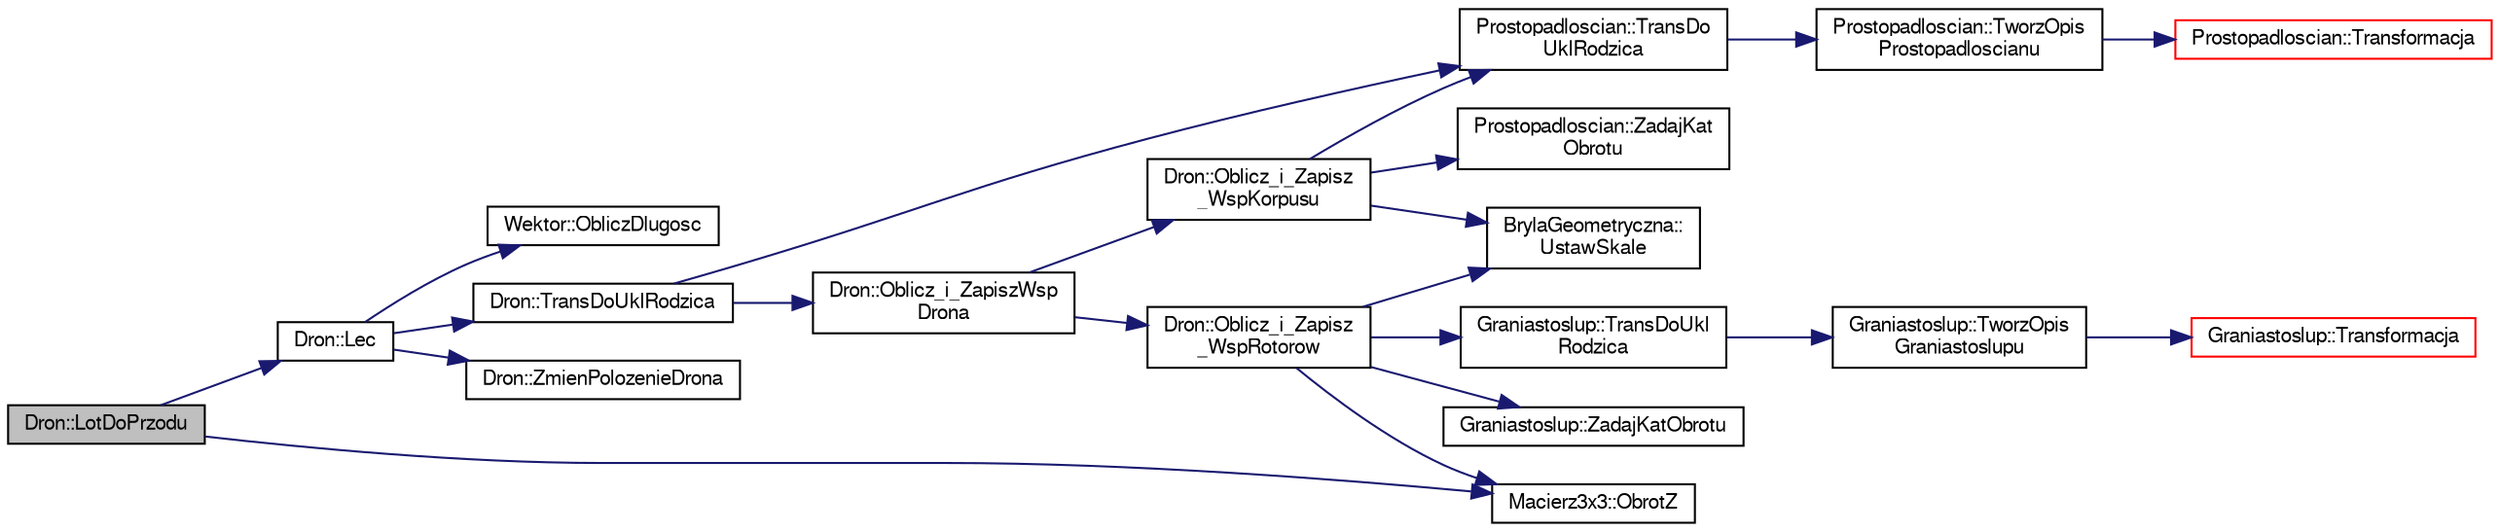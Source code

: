 digraph "Dron::LotDoPrzodu"
{
 // LATEX_PDF_SIZE
  edge [fontname="FreeSans",fontsize="10",labelfontname="FreeSans",labelfontsize="10"];
  node [fontname="FreeSans",fontsize="10",shape=record];
  rankdir="LR";
  Node1 [label="Dron::LotDoPrzodu",height=0.2,width=0.4,color="black", fillcolor="grey75", style="filled", fontcolor="black",tooltip="Metoda realizujaca lot do przodu drona."];
  Node1 -> Node2 [color="midnightblue",fontsize="10",style="solid",fontname="FreeSans"];
  Node2 [label="Dron::Lec",height=0.2,width=0.4,color="black", fillcolor="white", style="filled",URL="$a00106.html#a73e0a729daf06e3a66eb1d3484b3433d",tooltip="nowe metody realizujace lot"];
  Node2 -> Node3 [color="midnightblue",fontsize="10",style="solid",fontname="FreeSans"];
  Node3 [label="Wektor::ObliczDlugosc",height=0.2,width=0.4,color="black", fillcolor="white", style="filled",URL="$a00138.html#a0e87b310ac7caa6827d71ba26c49c738",tooltip="Metoda obliczajaca dlugosc wektora."];
  Node2 -> Node4 [color="midnightblue",fontsize="10",style="solid",fontname="FreeSans"];
  Node4 [label="Dron::TransDoUklRodzica",height=0.2,width=0.4,color="black", fillcolor="white", style="filled",URL="$a00106.html#aa0e058c1c55a73cccb4098d2b02bba27",tooltip="Metoda transformujaca."];
  Node4 -> Node5 [color="midnightblue",fontsize="10",style="solid",fontname="FreeSans"];
  Node5 [label="Dron::Oblicz_i_ZapiszWsp\lDrona",height=0.2,width=0.4,color="black", fillcolor="white", style="filled",URL="$a00106.html#a9cea5ba789e3ac0961846a77d909b552",tooltip="Metoda zapisujaca polozenie poszczegolnych wierzcholkow."];
  Node5 -> Node6 [color="midnightblue",fontsize="10",style="solid",fontname="FreeSans"];
  Node6 [label="Dron::Oblicz_i_Zapisz\l_WspKorpusu",height=0.2,width=0.4,color="black", fillcolor="white", style="filled",URL="$a00106.html#ae1fb7dd84aff0aee71199ab6e2ee2949",tooltip="Obliczajaca wspolrzedne korpusu drona."];
  Node6 -> Node7 [color="midnightblue",fontsize="10",style="solid",fontname="FreeSans"];
  Node7 [label="Prostopadloscian::TransDo\lUklRodzica",height=0.2,width=0.4,color="black", fillcolor="white", style="filled",URL="$a00130.html#a97065b4375d19d6f2bee4a610a425b4e",tooltip="Metoda przesuwajaca Prostopadloscian wzgledem Drona."];
  Node7 -> Node8 [color="midnightblue",fontsize="10",style="solid",fontname="FreeSans"];
  Node8 [label="Prostopadloscian::TworzOpis\lProstopadloscianu",height=0.2,width=0.4,color="black", fillcolor="white", style="filled",URL="$a00130.html#a8f37c33d08de805c7855b66fe46e901a",tooltip="Metoda tworzaca opis prostopadloscianu."];
  Node8 -> Node9 [color="midnightblue",fontsize="10",style="solid",fontname="FreeSans"];
  Node9 [label="Prostopadloscian::Transformacja",height=0.2,width=0.4,color="red", fillcolor="white", style="filled",URL="$a00130.html#a95a97faff0de26090510d6a32eb66295",tooltip="Metoda transformujaca prostopadloscia."];
  Node6 -> Node12 [color="midnightblue",fontsize="10",style="solid",fontname="FreeSans"];
  Node12 [label="BrylaGeometryczna::\lUstawSkale",height=0.2,width=0.4,color="black", fillcolor="white", style="filled",URL="$a00102.html#a9740f61b9dc0c3f8ca9fe2f3414e1e42",tooltip="Metoda ustawiajaca skale bryly."];
  Node6 -> Node13 [color="midnightblue",fontsize="10",style="solid",fontname="FreeSans"];
  Node13 [label="Prostopadloscian::ZadajKat\lObrotu",height=0.2,width=0.4,color="black", fillcolor="white", style="filled",URL="$a00130.html#af758517a3f2d1fbe62da6ab0dfc57adc",tooltip="Metody Transformujace."];
  Node5 -> Node14 [color="midnightblue",fontsize="10",style="solid",fontname="FreeSans"];
  Node14 [label="Dron::Oblicz_i_Zapisz\l_WspRotorow",height=0.2,width=0.4,color="black", fillcolor="white", style="filled",URL="$a00106.html#aca7c226602e49d6c233df6fdadaa8b4f",tooltip="Obliczajaca wspolrzedne rotorow drona."];
  Node14 -> Node11 [color="midnightblue",fontsize="10",style="solid",fontname="FreeSans"];
  Node11 [label="Macierz3x3::ObrotZ",height=0.2,width=0.4,color="black", fillcolor="white", style="filled",URL="$a00122.html#ab0699c8f99fa17bbcc4a7c400bed506d",tooltip="Metoda generujaca macierz obrotu wokol osi OZ."];
  Node14 -> Node15 [color="midnightblue",fontsize="10",style="solid",fontname="FreeSans"];
  Node15 [label="Graniastoslup::TransDoUkl\lRodzica",height=0.2,width=0.4,color="black", fillcolor="white", style="filled",URL="$a00118.html#a80691e151f45065f7cd520bea08406a5",tooltip="Metoda przesuwajaca Prostopadloscian wzgledem Drona."];
  Node15 -> Node16 [color="midnightblue",fontsize="10",style="solid",fontname="FreeSans"];
  Node16 [label="Graniastoslup::TworzOpis\lGraniastoslupu",height=0.2,width=0.4,color="black", fillcolor="white", style="filled",URL="$a00118.html#a3631a29ba93b0235069a0c57879a854b",tooltip="Metoda tworzaca opis prostopadloscianu."];
  Node16 -> Node17 [color="midnightblue",fontsize="10",style="solid",fontname="FreeSans"];
  Node17 [label="Graniastoslup::Transformacja",height=0.2,width=0.4,color="red", fillcolor="white", style="filled",URL="$a00118.html#a0c0db45c90aec72ad2d6e97a95f72ea7",tooltip="Metoda transformujaca prostopadloscia."];
  Node14 -> Node12 [color="midnightblue",fontsize="10",style="solid",fontname="FreeSans"];
  Node14 -> Node19 [color="midnightblue",fontsize="10",style="solid",fontname="FreeSans"];
  Node19 [label="Graniastoslup::ZadajKatObrotu",height=0.2,width=0.4,color="black", fillcolor="white", style="filled",URL="$a00118.html#a38ed7e121d2b7a78650d1deee3fe1035",tooltip="Metody Transformujace."];
  Node4 -> Node7 [color="midnightblue",fontsize="10",style="solid",fontname="FreeSans"];
  Node2 -> Node20 [color="midnightblue",fontsize="10",style="solid",fontname="FreeSans"];
  Node20 [label="Dron::ZmienPolozenieDrona",height=0.2,width=0.4,color="black", fillcolor="white", style="filled",URL="$a00106.html#a70329a1e382c3c78f88f79328d525c88",tooltip="Metoda przemieszczajaca drona do zadanego wektora polozenia."];
  Node1 -> Node11 [color="midnightblue",fontsize="10",style="solid",fontname="FreeSans"];
}
